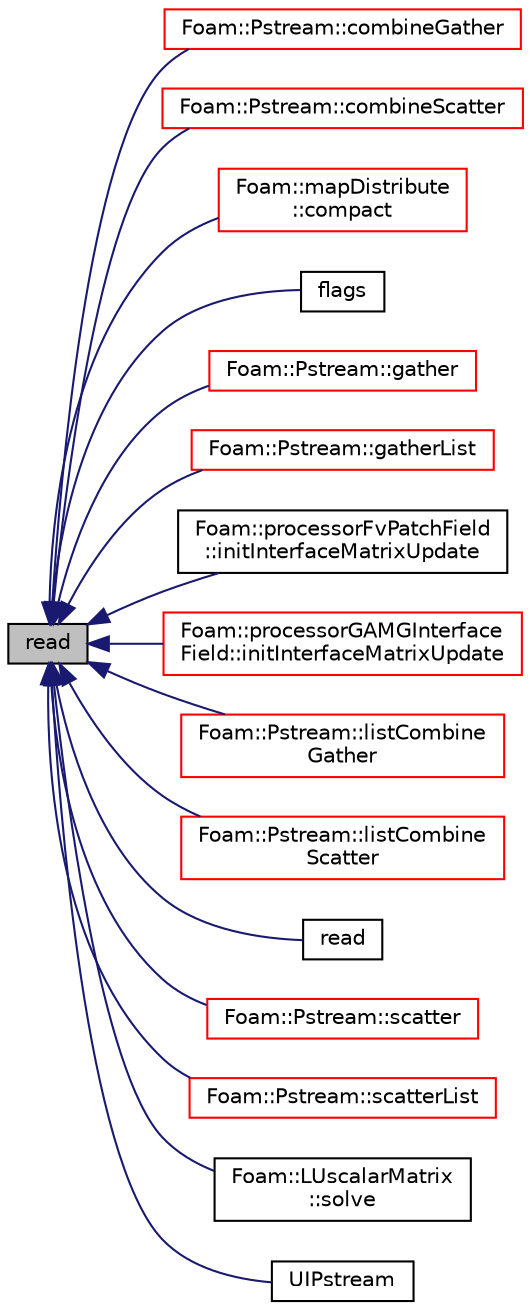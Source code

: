 digraph "read"
{
  bgcolor="transparent";
  edge [fontname="Helvetica",fontsize="10",labelfontname="Helvetica",labelfontsize="10"];
  node [fontname="Helvetica",fontsize="10",shape=record];
  rankdir="LR";
  Node1 [label="read",height=0.2,width=0.4,color="black", fillcolor="grey75", style="filled", fontcolor="black"];
  Node1 -> Node2 [dir="back",color="midnightblue",fontsize="10",style="solid",fontname="Helvetica"];
  Node2 [label="Foam::Pstream::combineGather",height=0.2,width=0.4,color="red",URL="$a02022.html#aedeba5b3a63f833796d48d904dc39b63"];
  Node1 -> Node3 [dir="back",color="midnightblue",fontsize="10",style="solid",fontname="Helvetica"];
  Node3 [label="Foam::Pstream::combineScatter",height=0.2,width=0.4,color="red",URL="$a02022.html#a2eea2c110e936c30c8f66b7326c69be5",tooltip="Scatter data. Reverse of combineGather. "];
  Node1 -> Node4 [dir="back",color="midnightblue",fontsize="10",style="solid",fontname="Helvetica"];
  Node4 [label="Foam::mapDistribute\l::compact",height=0.2,width=0.4,color="red",URL="$a01406.html#ae425c08cfe8d1064cfa183af3b1fdfe4",tooltip="Compact maps. Gets per field a bool whether it is used (locally) "];
  Node1 -> Node5 [dir="back",color="midnightblue",fontsize="10",style="solid",fontname="Helvetica"];
  Node5 [label="flags",height=0.2,width=0.4,color="black",URL="$a02740.html#aae0c4712818b0e951b1043a1ae55f279",tooltip="Return flags of output stream. "];
  Node1 -> Node6 [dir="back",color="midnightblue",fontsize="10",style="solid",fontname="Helvetica"];
  Node6 [label="Foam::Pstream::gather",height=0.2,width=0.4,color="red",URL="$a02022.html#ac820bc187d8204d9063ce1f77dcf87da",tooltip="Gather data. Apply bop to combine Value. "];
  Node1 -> Node7 [dir="back",color="midnightblue",fontsize="10",style="solid",fontname="Helvetica"];
  Node7 [label="Foam::Pstream::gatherList",height=0.2,width=0.4,color="red",URL="$a02022.html#afbdf64fb42cd760690d51a9a321792d9",tooltip="Gather data but keep individual values separate. "];
  Node1 -> Node8 [dir="back",color="midnightblue",fontsize="10",style="solid",fontname="Helvetica"];
  Node8 [label="Foam::processorFvPatchField\l::initInterfaceMatrixUpdate",height=0.2,width=0.4,color="black",URL="$a01992.html#a421f0c89534a9702f2667a36006413f3",tooltip="Initialise neighbour matrix update. "];
  Node1 -> Node9 [dir="back",color="midnightblue",fontsize="10",style="solid",fontname="Helvetica"];
  Node9 [label="Foam::processorGAMGInterface\lField::initInterfaceMatrixUpdate",height=0.2,width=0.4,color="red",URL="$a01995.html#a4afc5b4a99526f37d221c1caad0df0b4",tooltip="Initialise neighbour matrix update. "];
  Node1 -> Node10 [dir="back",color="midnightblue",fontsize="10",style="solid",fontname="Helvetica"];
  Node10 [label="Foam::Pstream::listCombine\lGather",height=0.2,width=0.4,color="red",URL="$a02022.html#a8c0e5044dc4a942cf62b06797c3a743f"];
  Node1 -> Node11 [dir="back",color="midnightblue",fontsize="10",style="solid",fontname="Helvetica"];
  Node11 [label="Foam::Pstream::listCombine\lScatter",height=0.2,width=0.4,color="red",URL="$a02022.html#adfd4915b68ab7181dccb847976286e56",tooltip="Scatter data. Reverse of combineGather. "];
  Node1 -> Node12 [dir="back",color="midnightblue",fontsize="10",style="solid",fontname="Helvetica"];
  Node12 [label="read",height=0.2,width=0.4,color="black",URL="$a02740.html#a3d4b02e5b143d1a4ba9a5b34f11b4ed1",tooltip="Return next token from stream. "];
  Node1 -> Node13 [dir="back",color="midnightblue",fontsize="10",style="solid",fontname="Helvetica"];
  Node13 [label="Foam::Pstream::scatter",height=0.2,width=0.4,color="red",URL="$a02022.html#a00bc7d5a0b660cfa53523561af48def2",tooltip="Scatter data. Distribute without modification. Reverse of gather. "];
  Node1 -> Node14 [dir="back",color="midnightblue",fontsize="10",style="solid",fontname="Helvetica"];
  Node14 [label="Foam::Pstream::scatterList",height=0.2,width=0.4,color="red",URL="$a02022.html#a23c38ee54f04c9d53a327db9edbdb7f0",tooltip="Scatter data. Reverse of gatherList. "];
  Node1 -> Node15 [dir="back",color="midnightblue",fontsize="10",style="solid",fontname="Helvetica"];
  Node15 [label="Foam::LUscalarMatrix\l::solve",height=0.2,width=0.4,color="black",URL="$a01392.html#abc0f0843de18d8cdd9b9a86358957e50"];
  Node1 -> Node16 [dir="back",color="midnightblue",fontsize="10",style="solid",fontname="Helvetica"];
  Node16 [label="UIPstream",height=0.2,width=0.4,color="black",URL="$a02740.html#a0fdf275f5028a1cccec3571388bd13be",tooltip="Construct given buffers. "];
}
